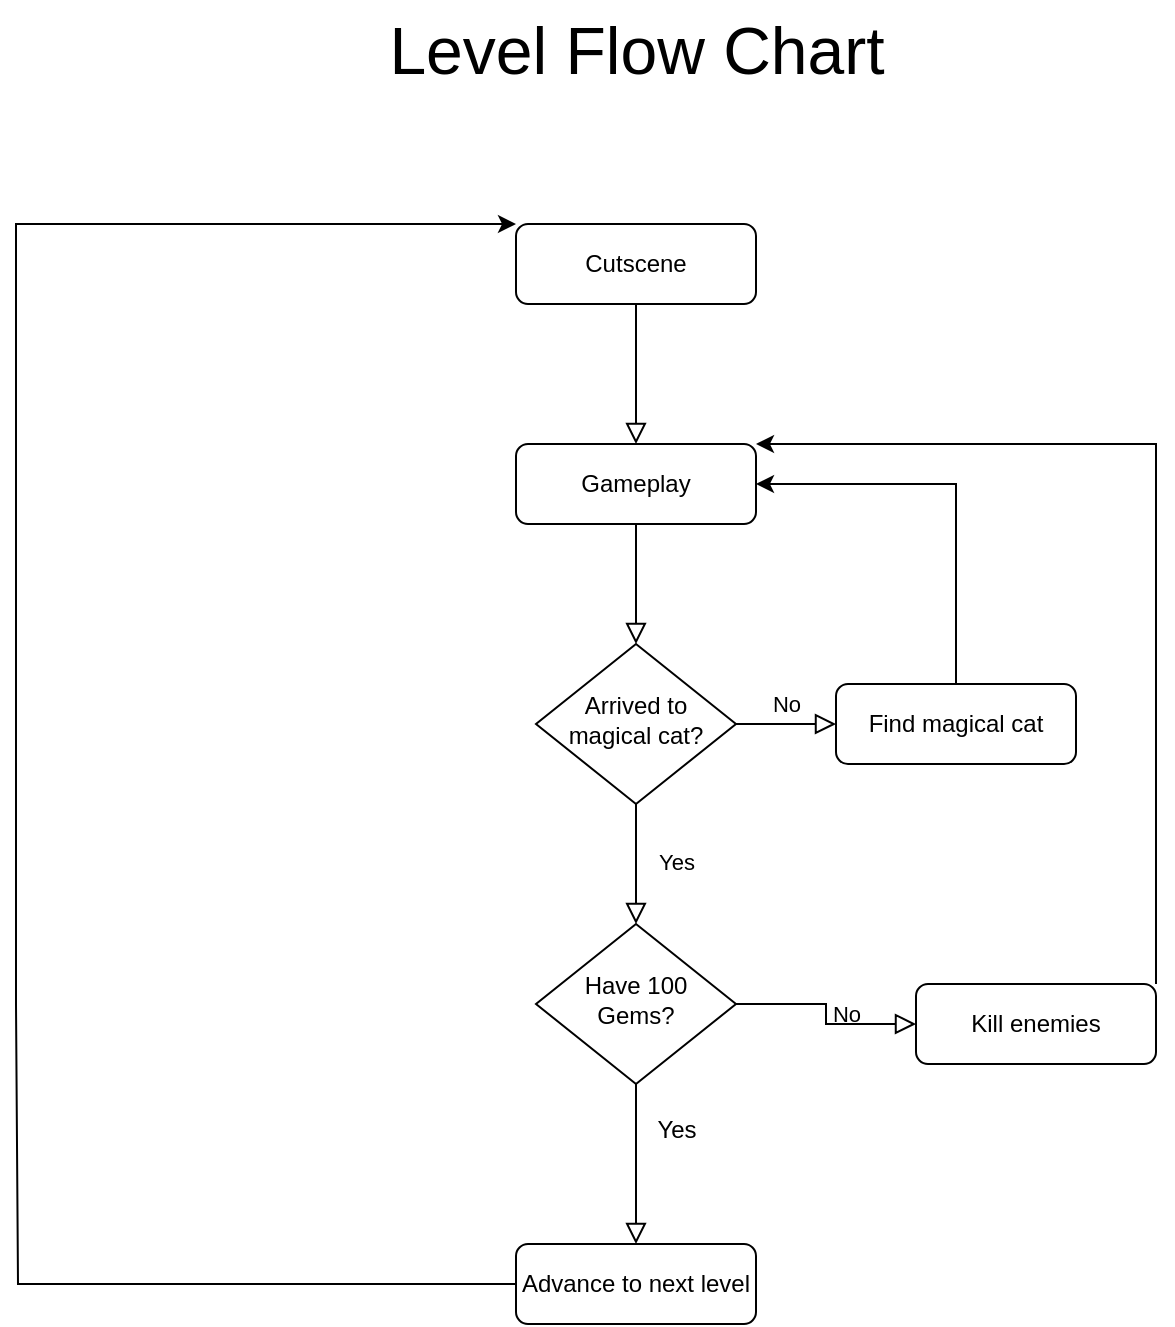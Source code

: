<mxfile version="24.4.13" type="device">
  <diagram id="C5RBs43oDa-KdzZeNtuy" name="Page-1">
    <mxGraphModel dx="1050" dy="585" grid="1" gridSize="10" guides="1" tooltips="1" connect="1" arrows="1" fold="1" page="1" pageScale="1" pageWidth="827" pageHeight="1169" background="#ffffff" math="0" shadow="0">
      <root>
        <mxCell id="WIyWlLk6GJQsqaUBKTNV-0" />
        <mxCell id="WIyWlLk6GJQsqaUBKTNV-1" parent="WIyWlLk6GJQsqaUBKTNV-0" />
        <mxCell id="WIyWlLk6GJQsqaUBKTNV-2" value="" style="rounded=0;html=1;jettySize=auto;orthogonalLoop=1;fontSize=11;endArrow=block;endFill=0;endSize=8;strokeWidth=1;shadow=0;labelBackgroundColor=none;edgeStyle=orthogonalEdgeStyle;entryX=0.5;entryY=0;entryDx=0;entryDy=0;" parent="WIyWlLk6GJQsqaUBKTNV-1" source="WIyWlLk6GJQsqaUBKTNV-3" target="T68jWrUCAYHvVnFBBGiX-8" edge="1">
          <mxGeometry relative="1" as="geometry">
            <mxPoint x="439" y="220" as="targetPoint" />
          </mxGeometry>
        </mxCell>
        <mxCell id="WIyWlLk6GJQsqaUBKTNV-3" value="Cutscene" style="rounded=1;whiteSpace=wrap;html=1;fontSize=12;glass=0;strokeWidth=1;shadow=0;" parent="WIyWlLk6GJQsqaUBKTNV-1" vertex="1">
          <mxGeometry x="379" y="130" width="120" height="40" as="geometry" />
        </mxCell>
        <mxCell id="WIyWlLk6GJQsqaUBKTNV-4" value="" style="rounded=0;html=1;jettySize=auto;orthogonalLoop=1;fontSize=11;endArrow=block;endFill=0;endSize=8;strokeWidth=1;shadow=0;labelBackgroundColor=none;edgeStyle=orthogonalEdgeStyle;exitX=0.5;exitY=1;exitDx=0;exitDy=0;" parent="WIyWlLk6GJQsqaUBKTNV-1" source="T68jWrUCAYHvVnFBBGiX-8" target="WIyWlLk6GJQsqaUBKTNV-10" edge="1">
          <mxGeometry y="20" relative="1" as="geometry">
            <mxPoint as="offset" />
            <mxPoint x="439" y="300" as="sourcePoint" />
          </mxGeometry>
        </mxCell>
        <mxCell id="WIyWlLk6GJQsqaUBKTNV-8" value="Yes" style="rounded=0;html=1;jettySize=auto;orthogonalLoop=1;fontSize=11;endArrow=block;endFill=0;endSize=8;strokeWidth=1;shadow=0;labelBackgroundColor=none;edgeStyle=orthogonalEdgeStyle;" parent="WIyWlLk6GJQsqaUBKTNV-1" source="WIyWlLk6GJQsqaUBKTNV-10" edge="1">
          <mxGeometry x="0.008" y="20" relative="1" as="geometry">
            <mxPoint y="-1" as="offset" />
            <mxPoint x="439" y="480" as="targetPoint" />
          </mxGeometry>
        </mxCell>
        <mxCell id="WIyWlLk6GJQsqaUBKTNV-9" value="No" style="edgeStyle=orthogonalEdgeStyle;rounded=0;html=1;jettySize=auto;orthogonalLoop=1;fontSize=11;endArrow=block;endFill=0;endSize=8;strokeWidth=1;shadow=0;labelBackgroundColor=none;" parent="WIyWlLk6GJQsqaUBKTNV-1" source="WIyWlLk6GJQsqaUBKTNV-10" target="WIyWlLk6GJQsqaUBKTNV-12" edge="1">
          <mxGeometry y="10" relative="1" as="geometry">
            <mxPoint as="offset" />
          </mxGeometry>
        </mxCell>
        <mxCell id="WIyWlLk6GJQsqaUBKTNV-10" value="Arrived to magical cat?" style="rhombus;whiteSpace=wrap;html=1;shadow=0;fontFamily=Helvetica;fontSize=12;align=center;strokeWidth=1;spacing=6;spacingTop=-4;" parent="WIyWlLk6GJQsqaUBKTNV-1" vertex="1">
          <mxGeometry x="389" y="340" width="100" height="80" as="geometry" />
        </mxCell>
        <mxCell id="WIyWlLk6GJQsqaUBKTNV-12" value="Find magical cat" style="rounded=1;whiteSpace=wrap;html=1;fontSize=12;glass=0;strokeWidth=1;shadow=0;" parent="WIyWlLk6GJQsqaUBKTNV-1" vertex="1">
          <mxGeometry x="539" y="360" width="120" height="40" as="geometry" />
        </mxCell>
        <mxCell id="T68jWrUCAYHvVnFBBGiX-0" value="Have 100&lt;div&gt;Gems?&lt;/div&gt;" style="rhombus;whiteSpace=wrap;html=1;shadow=0;fontFamily=Helvetica;fontSize=12;align=center;strokeWidth=1;spacing=6;spacingTop=-4;" vertex="1" parent="WIyWlLk6GJQsqaUBKTNV-1">
          <mxGeometry x="389" y="480" width="100" height="80" as="geometry" />
        </mxCell>
        <mxCell id="T68jWrUCAYHvVnFBBGiX-2" value="No" style="edgeStyle=orthogonalEdgeStyle;rounded=0;html=1;jettySize=auto;orthogonalLoop=1;fontSize=11;endArrow=block;endFill=0;endSize=8;strokeWidth=1;shadow=0;labelBackgroundColor=none;exitX=1;exitY=0.5;exitDx=0;exitDy=0;entryX=0;entryY=0.5;entryDx=0;entryDy=0;" edge="1" parent="WIyWlLk6GJQsqaUBKTNV-1" source="T68jWrUCAYHvVnFBBGiX-0" target="T68jWrUCAYHvVnFBBGiX-3">
          <mxGeometry y="10" relative="1" as="geometry">
            <mxPoint as="offset" />
            <mxPoint x="499" y="518" as="sourcePoint" />
            <mxPoint x="569" y="530" as="targetPoint" />
          </mxGeometry>
        </mxCell>
        <mxCell id="T68jWrUCAYHvVnFBBGiX-3" value="Kill enemies" style="rounded=1;whiteSpace=wrap;html=1;fontSize=12;glass=0;strokeWidth=1;shadow=0;" vertex="1" parent="WIyWlLk6GJQsqaUBKTNV-1">
          <mxGeometry x="579" y="510" width="120" height="40" as="geometry" />
        </mxCell>
        <mxCell id="T68jWrUCAYHvVnFBBGiX-5" value="" style="rounded=0;html=1;jettySize=auto;orthogonalLoop=1;fontSize=11;endArrow=block;endFill=0;endSize=8;strokeWidth=1;shadow=0;labelBackgroundColor=none;edgeStyle=orthogonalEdgeStyle;exitX=0.5;exitY=1;exitDx=0;exitDy=0;entryX=0.5;entryY=0;entryDx=0;entryDy=0;" edge="1" parent="WIyWlLk6GJQsqaUBKTNV-1" source="T68jWrUCAYHvVnFBBGiX-0" target="T68jWrUCAYHvVnFBBGiX-7">
          <mxGeometry y="20" relative="1" as="geometry">
            <mxPoint as="offset" />
            <mxPoint x="440" y="565" as="sourcePoint" />
            <mxPoint x="439" y="630" as="targetPoint" />
          </mxGeometry>
        </mxCell>
        <mxCell id="T68jWrUCAYHvVnFBBGiX-6" value="Yes" style="text;html=1;align=center;verticalAlign=middle;resizable=0;points=[];autosize=1;strokeColor=none;fillColor=none;" vertex="1" parent="WIyWlLk6GJQsqaUBKTNV-1">
          <mxGeometry x="439" y="568" width="40" height="30" as="geometry" />
        </mxCell>
        <mxCell id="T68jWrUCAYHvVnFBBGiX-7" value="Advance to next level" style="rounded=1;whiteSpace=wrap;html=1;fontSize=12;glass=0;strokeWidth=1;shadow=0;" vertex="1" parent="WIyWlLk6GJQsqaUBKTNV-1">
          <mxGeometry x="379" y="640" width="120" height="40" as="geometry" />
        </mxCell>
        <mxCell id="T68jWrUCAYHvVnFBBGiX-8" value="Gameplay" style="rounded=1;whiteSpace=wrap;html=1;fontSize=12;glass=0;strokeWidth=1;shadow=0;" vertex="1" parent="WIyWlLk6GJQsqaUBKTNV-1">
          <mxGeometry x="379" y="240" width="120" height="40" as="geometry" />
        </mxCell>
        <mxCell id="T68jWrUCAYHvVnFBBGiX-11" value="" style="endArrow=classic;html=1;rounded=0;exitX=1;exitY=0;exitDx=0;exitDy=0;entryX=1;entryY=0;entryDx=0;entryDy=0;" edge="1" parent="WIyWlLk6GJQsqaUBKTNV-1" source="T68jWrUCAYHvVnFBBGiX-3" target="T68jWrUCAYHvVnFBBGiX-8">
          <mxGeometry width="50" height="50" relative="1" as="geometry">
            <mxPoint x="699" y="490" as="sourcePoint" />
            <mxPoint x="599" y="230" as="targetPoint" />
            <Array as="points">
              <mxPoint x="699" y="240" />
            </Array>
          </mxGeometry>
        </mxCell>
        <mxCell id="T68jWrUCAYHvVnFBBGiX-12" value="" style="endArrow=classic;html=1;rounded=0;exitX=0.5;exitY=0;exitDx=0;exitDy=0;entryX=1;entryY=0.5;entryDx=0;entryDy=0;" edge="1" parent="WIyWlLk6GJQsqaUBKTNV-1" source="WIyWlLk6GJQsqaUBKTNV-12" target="T68jWrUCAYHvVnFBBGiX-8">
          <mxGeometry width="50" height="50" relative="1" as="geometry">
            <mxPoint x="574" y="330" as="sourcePoint" />
            <mxPoint x="599" y="260" as="targetPoint" />
            <Array as="points">
              <mxPoint x="599" y="260" />
            </Array>
          </mxGeometry>
        </mxCell>
        <mxCell id="T68jWrUCAYHvVnFBBGiX-13" value="" style="endArrow=classic;html=1;rounded=0;exitX=0;exitY=0.5;exitDx=0;exitDy=0;entryX=0;entryY=0;entryDx=0;entryDy=0;" edge="1" parent="WIyWlLk6GJQsqaUBKTNV-1" source="T68jWrUCAYHvVnFBBGiX-7" target="WIyWlLk6GJQsqaUBKTNV-3">
          <mxGeometry width="50" height="50" relative="1" as="geometry">
            <mxPoint x="249" y="640" as="sourcePoint" />
            <mxPoint x="299" y="590" as="targetPoint" />
            <Array as="points">
              <mxPoint x="130" y="660" />
              <mxPoint x="129" y="520" />
              <mxPoint x="129" y="370" />
              <mxPoint x="129" y="130" />
            </Array>
          </mxGeometry>
        </mxCell>
        <mxCell id="T68jWrUCAYHvVnFBBGiX-14" value="&lt;font style=&quot;font-size: 33px;&quot;&gt;Level Flow Chart&lt;/font&gt;" style="text;html=1;align=center;verticalAlign=middle;resizable=0;points=[];autosize=1;strokeColor=none;fillColor=none;" vertex="1" parent="WIyWlLk6GJQsqaUBKTNV-1">
          <mxGeometry x="304" y="18" width="270" height="50" as="geometry" />
        </mxCell>
      </root>
    </mxGraphModel>
  </diagram>
</mxfile>
